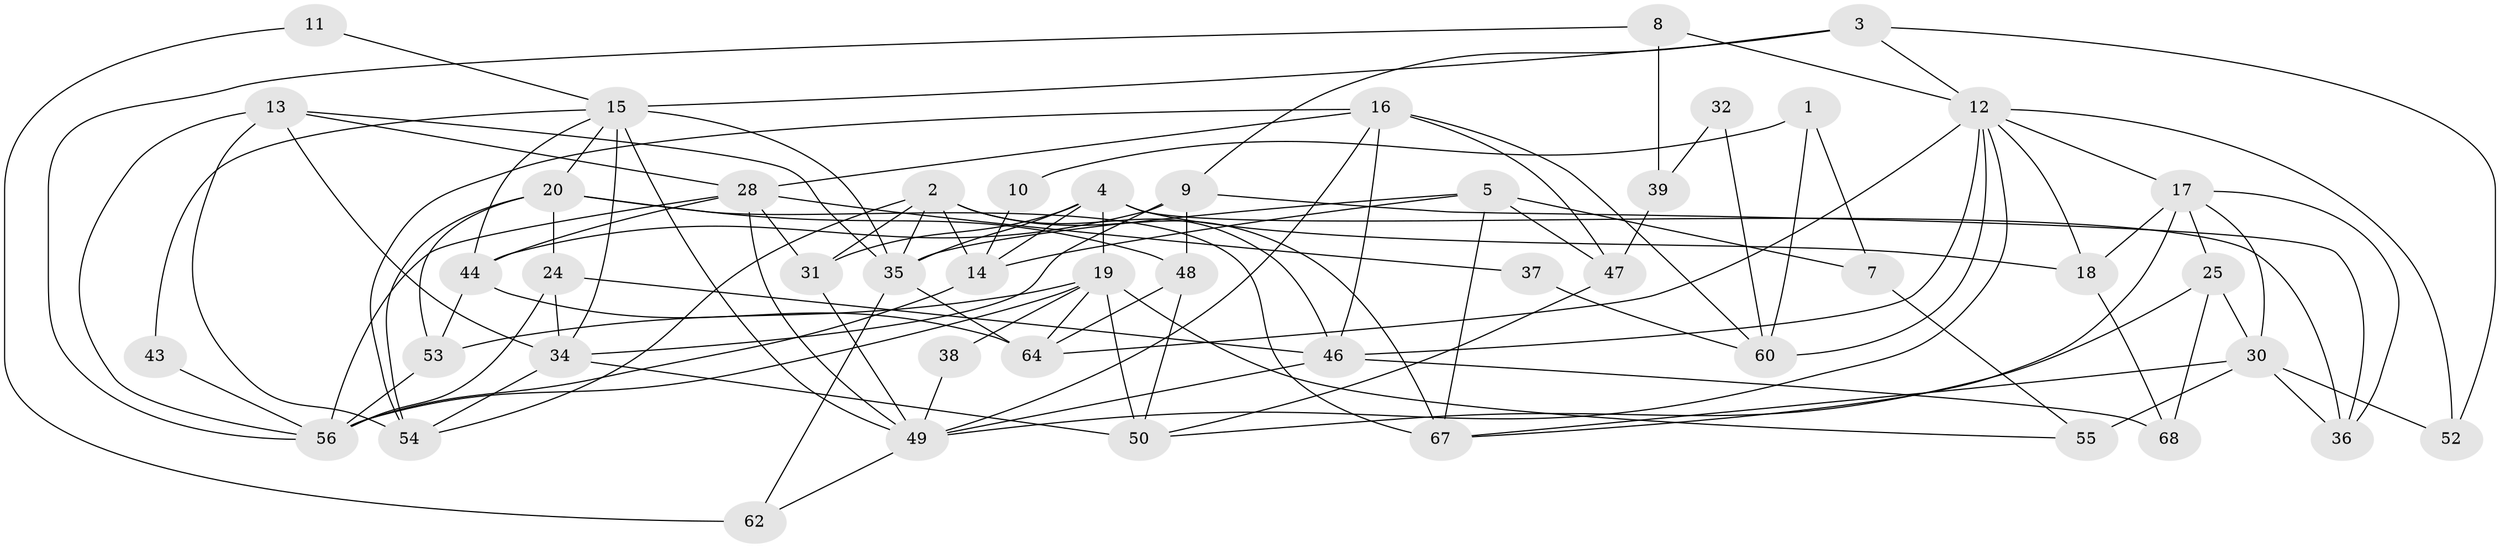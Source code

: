 // original degree distribution, {3: 0.2318840579710145, 6: 0.13043478260869565, 4: 0.2898550724637681, 5: 0.17391304347826086, 2: 0.14492753623188406, 7: 0.028985507246376812}
// Generated by graph-tools (version 1.1) at 2025/11/02/27/25 16:11:22]
// undirected, 48 vertices, 112 edges
graph export_dot {
graph [start="1"]
  node [color=gray90,style=filled];
  1;
  2 [super="+6"];
  3;
  4 [super="+61"];
  5;
  7;
  8;
  9 [super="+27"];
  10;
  11;
  12 [super="+29"];
  13 [super="+41"];
  14 [super="+40"];
  15 [super="+22"];
  16 [super="+33"];
  17 [super="+21"];
  18 [super="+42"];
  19 [super="+26"];
  20 [super="+23"];
  24;
  25 [super="+69"];
  28 [super="+58"];
  30 [super="+66"];
  31;
  32;
  34;
  35 [super="+45"];
  36;
  37;
  38;
  39;
  43;
  44;
  46;
  47;
  48;
  49 [super="+63"];
  50 [super="+51"];
  52;
  53 [super="+65"];
  54 [super="+57"];
  55;
  56 [super="+59"];
  60;
  62;
  64;
  67;
  68;
  1 -- 60;
  1 -- 7;
  1 -- 10;
  2 -- 31 [weight=2];
  2 -- 14 [weight=2];
  2 -- 54;
  2 -- 67;
  2 -- 46;
  2 -- 35;
  3 -- 52;
  3 -- 15;
  3 -- 12;
  3 -- 9;
  4 -- 18;
  4 -- 19;
  4 -- 36;
  4 -- 31;
  4 -- 35;
  4 -- 14;
  5 -- 67;
  5 -- 7;
  5 -- 47;
  5 -- 35;
  5 -- 14;
  7 -- 55;
  8 -- 56;
  8 -- 39;
  8 -- 12;
  9 -- 34;
  9 -- 36;
  9 -- 48;
  9 -- 44;
  10 -- 14;
  11 -- 15;
  11 -- 62;
  12 -- 52;
  12 -- 64;
  12 -- 46;
  12 -- 60;
  12 -- 18;
  12 -- 17;
  12 -- 49;
  13 -- 34;
  13 -- 54;
  13 -- 35;
  13 -- 56;
  13 -- 28;
  14 -- 56;
  15 -- 49;
  15 -- 35 [weight=2];
  15 -- 34;
  15 -- 20;
  15 -- 43;
  15 -- 44;
  16 -- 46;
  16 -- 47;
  16 -- 54;
  16 -- 28;
  16 -- 60;
  16 -- 49;
  17 -- 30;
  17 -- 67;
  17 -- 18;
  17 -- 36;
  17 -- 25;
  18 -- 68;
  19 -- 50;
  19 -- 64;
  19 -- 38;
  19 -- 55;
  19 -- 56;
  19 -- 53;
  20 -- 24;
  20 -- 48;
  20 -- 67 [weight=2];
  20 -- 53;
  20 -- 54;
  24 -- 34;
  24 -- 46;
  24 -- 56;
  25 -- 50;
  25 -- 68;
  25 -- 30;
  28 -- 44;
  28 -- 37;
  28 -- 56;
  28 -- 31;
  28 -- 49;
  30 -- 36;
  30 -- 52;
  30 -- 67;
  30 -- 55;
  31 -- 49;
  32 -- 39;
  32 -- 60;
  34 -- 50;
  34 -- 54;
  35 -- 64;
  35 -- 62;
  37 -- 60;
  38 -- 49;
  39 -- 47;
  43 -- 56;
  44 -- 64;
  44 -- 53;
  46 -- 49;
  46 -- 68;
  47 -- 50;
  48 -- 50;
  48 -- 64;
  49 -- 62;
  53 -- 56;
}
